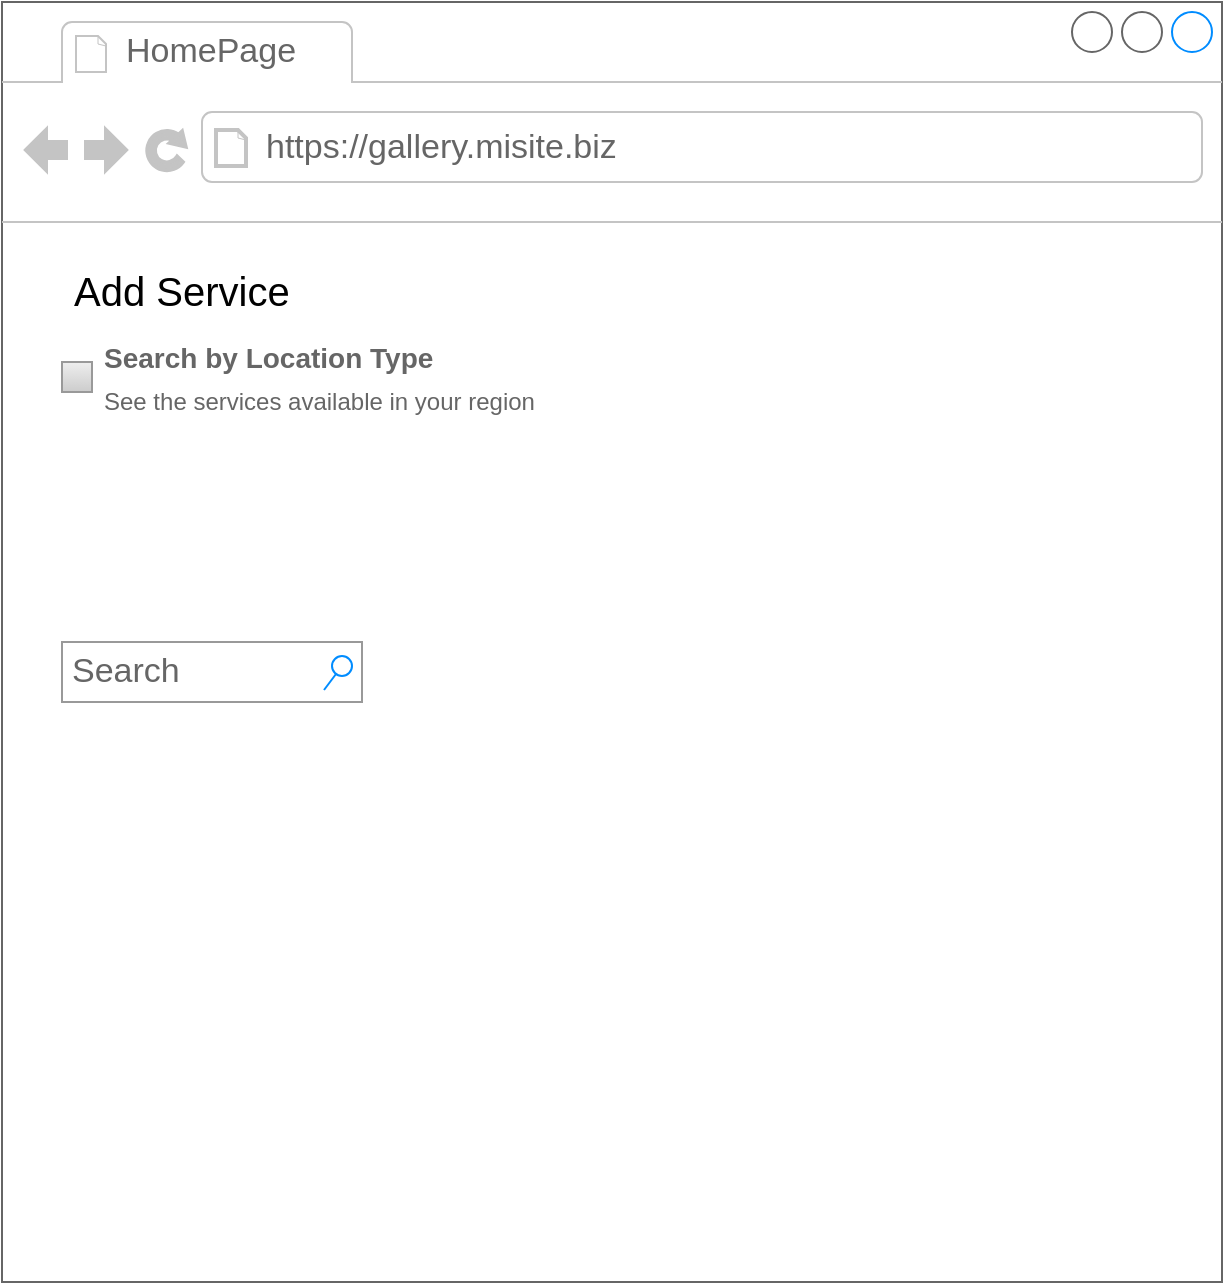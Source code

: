 <mxfile version="26.0.16">
  <diagram name="Page-1" id="UUZmZZY4dYnN8SuMO3jI">
    <mxGraphModel dx="828" dy="830" grid="1" gridSize="10" guides="1" tooltips="1" connect="1" arrows="1" fold="1" page="1" pageScale="1" pageWidth="850" pageHeight="1100" math="0" shadow="0">
      <root>
        <mxCell id="0" />
        <mxCell id="1" parent="0" />
        <mxCell id="Kb62H2NyQZqF3rokW6pk-1" value="" style="strokeWidth=1;shadow=0;dashed=0;align=center;html=1;shape=mxgraph.mockup.containers.browserWindow;rSize=0;strokeColor=#666666;strokeColor2=#008cff;strokeColor3=#c4c4c4;mainText=,;recursiveResize=0;" vertex="1" parent="1">
          <mxGeometry x="30" y="130" width="610" height="640" as="geometry" />
        </mxCell>
        <mxCell id="Kb62H2NyQZqF3rokW6pk-2" value="HomePage" style="strokeWidth=1;shadow=0;dashed=0;align=center;html=1;shape=mxgraph.mockup.containers.anchor;fontSize=17;fontColor=#666666;align=left;whiteSpace=wrap;" vertex="1" parent="Kb62H2NyQZqF3rokW6pk-1">
          <mxGeometry x="60" y="12" width="110" height="26" as="geometry" />
        </mxCell>
        <mxCell id="Kb62H2NyQZqF3rokW6pk-3" value="https://gallery.misite.biz" style="strokeWidth=1;shadow=0;dashed=0;align=center;html=1;shape=mxgraph.mockup.containers.anchor;rSize=0;fontSize=17;fontColor=#666666;align=left;" vertex="1" parent="Kb62H2NyQZqF3rokW6pk-1">
          <mxGeometry x="130" y="60" width="250" height="26" as="geometry" />
        </mxCell>
        <mxCell id="Kb62H2NyQZqF3rokW6pk-11" value="Search" style="strokeWidth=1;shadow=0;dashed=0;align=center;html=1;shape=mxgraph.mockup.forms.searchBox;strokeColor=#999999;mainText=;strokeColor2=#008cff;fontColor=#666666;fontSize=17;align=left;spacingLeft=3;whiteSpace=wrap;" vertex="1" parent="Kb62H2NyQZqF3rokW6pk-1">
          <mxGeometry x="30" y="320" width="150" height="30" as="geometry" />
        </mxCell>
        <mxCell id="Kb62H2NyQZqF3rokW6pk-14" value="Add Service" style="strokeWidth=1;shadow=0;dashed=0;align=center;html=1;shape=mxgraph.mockup.text.textBox;align=left;fontSize=20;spacingLeft=4;spacingTop=-3;whiteSpace=wrap;mainText=;strokeColor=none;" vertex="1" parent="Kb62H2NyQZqF3rokW6pk-1">
          <mxGeometry x="30" y="130" width="150" height="30" as="geometry" />
        </mxCell>
        <mxCell id="Kb62H2NyQZqF3rokW6pk-17" value="&lt;font style=&quot;font-size: 14px;&quot;&gt;&lt;b&gt;Search by Location Type&lt;/b&gt;&lt;/font&gt;&lt;div&gt;&lt;font style=&quot;font-size: 12px;&quot;&gt;See the services available in your region&lt;/font&gt;&lt;/div&gt;" style="strokeWidth=1;shadow=0;dashed=0;align=center;html=1;shape=mxgraph.mockup.forms.rrect;rSize=0;fillColor=#eeeeee;strokeColor=#999999;gradientColor=#cccccc;align=left;spacingLeft=4;fontSize=17;fontColor=#666666;labelPosition=right;" vertex="1" parent="Kb62H2NyQZqF3rokW6pk-1">
          <mxGeometry x="30" y="180" width="15" height="15" as="geometry" />
        </mxCell>
      </root>
    </mxGraphModel>
  </diagram>
</mxfile>
